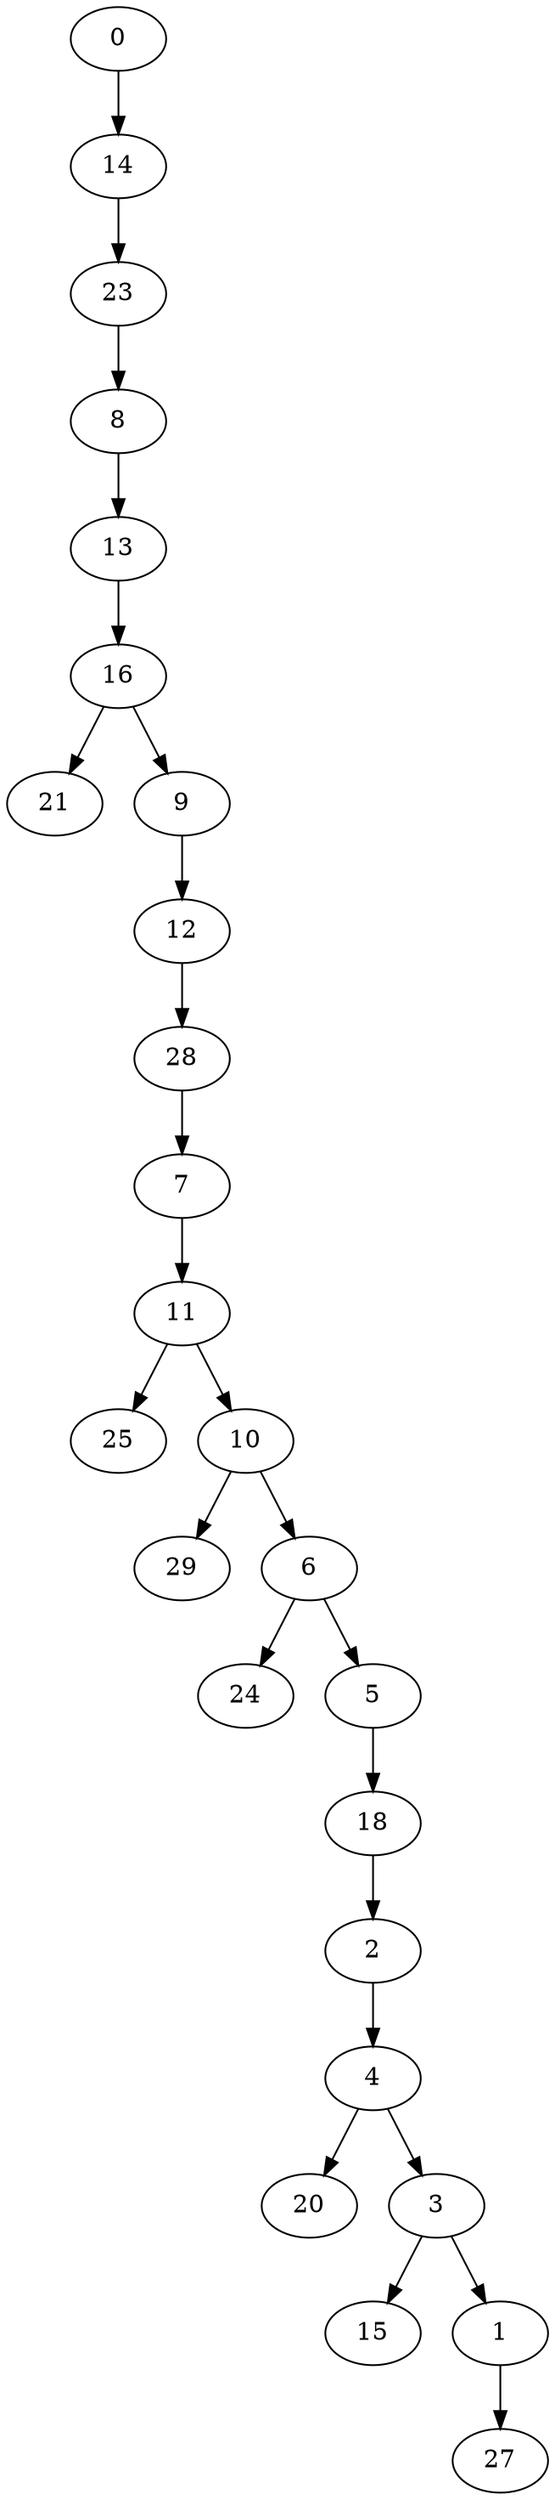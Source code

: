 digraph {
	0 [label=0]
	14 [label=14]
	23 [label=23]
	8 [label=8]
	13 [label=13]
	16 [label=16]
	21 [label=21]
	9 [label=9]
	12 [label=12]
	28 [label=28]
	7 [label=7]
	11 [label=11]
	25 [label=25]
	10 [label=10]
	29 [label=29]
	6 [label=6]
	24 [label=24]
	5 [label=5]
	18 [label=18]
	2 [label=2]
	4 [label=4]
	20 [label=20]
	3 [label=3]
	15 [label=15]
	1 [label=1]
	27 [label=27]
	0 -> 14
	14 -> 23
	23 -> 8
	8 -> 13
	13 -> 16
	16 -> 21
	16 -> 9
	9 -> 12
	12 -> 28
	28 -> 7
	7 -> 11
	11 -> 25
	11 -> 10
	10 -> 29
	10 -> 6
	6 -> 24
	6 -> 5
	5 -> 18
	18 -> 2
	2 -> 4
	4 -> 20
	4 -> 3
	3 -> 15
	3 -> 1
	1 -> 27
}
